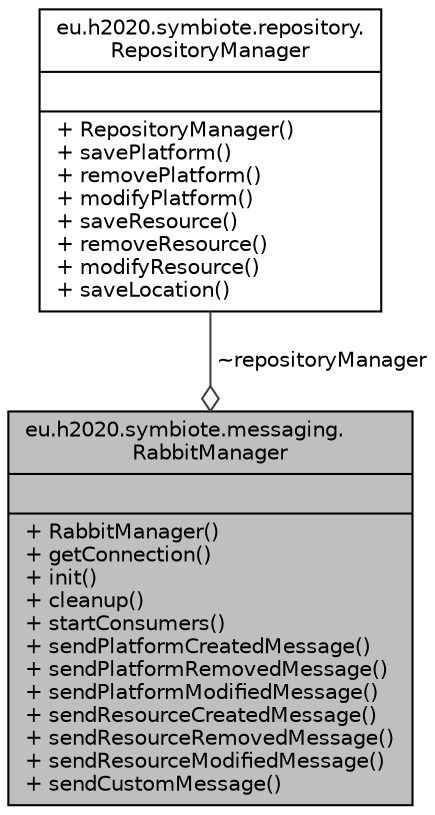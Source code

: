 digraph "eu.h2020.symbiote.messaging.RabbitManager"
{
  edge [fontname="Helvetica",fontsize="10",labelfontname="Helvetica",labelfontsize="10"];
  node [fontname="Helvetica",fontsize="10",shape=record];
  Node1 [label="{eu.h2020.symbiote.messaging.\lRabbitManager\n||+ RabbitManager()\l+ getConnection()\l+ init()\l+ cleanup()\l+ startConsumers()\l+ sendPlatformCreatedMessage()\l+ sendPlatformRemovedMessage()\l+ sendPlatformModifiedMessage()\l+ sendResourceCreatedMessage()\l+ sendResourceRemovedMessage()\l+ sendResourceModifiedMessage()\l+ sendCustomMessage()\l}",height=0.2,width=0.4,color="black", fillcolor="grey75", style="filled", fontcolor="black"];
  Node2 -> Node1 [color="grey25",fontsize="10",style="solid",label=" ~repositoryManager" ,arrowhead="odiamond",fontname="Helvetica"];
  Node2 [label="{eu.h2020.symbiote.repository.\lRepositoryManager\n||+ RepositoryManager()\l+ savePlatform()\l+ removePlatform()\l+ modifyPlatform()\l+ saveResource()\l+ removeResource()\l+ modifyResource()\l+ saveLocation()\l}",height=0.2,width=0.4,color="black", fillcolor="white", style="filled",URL="$classeu_1_1h2020_1_1symbiote_1_1repository_1_1RepositoryManager.html"];
}
